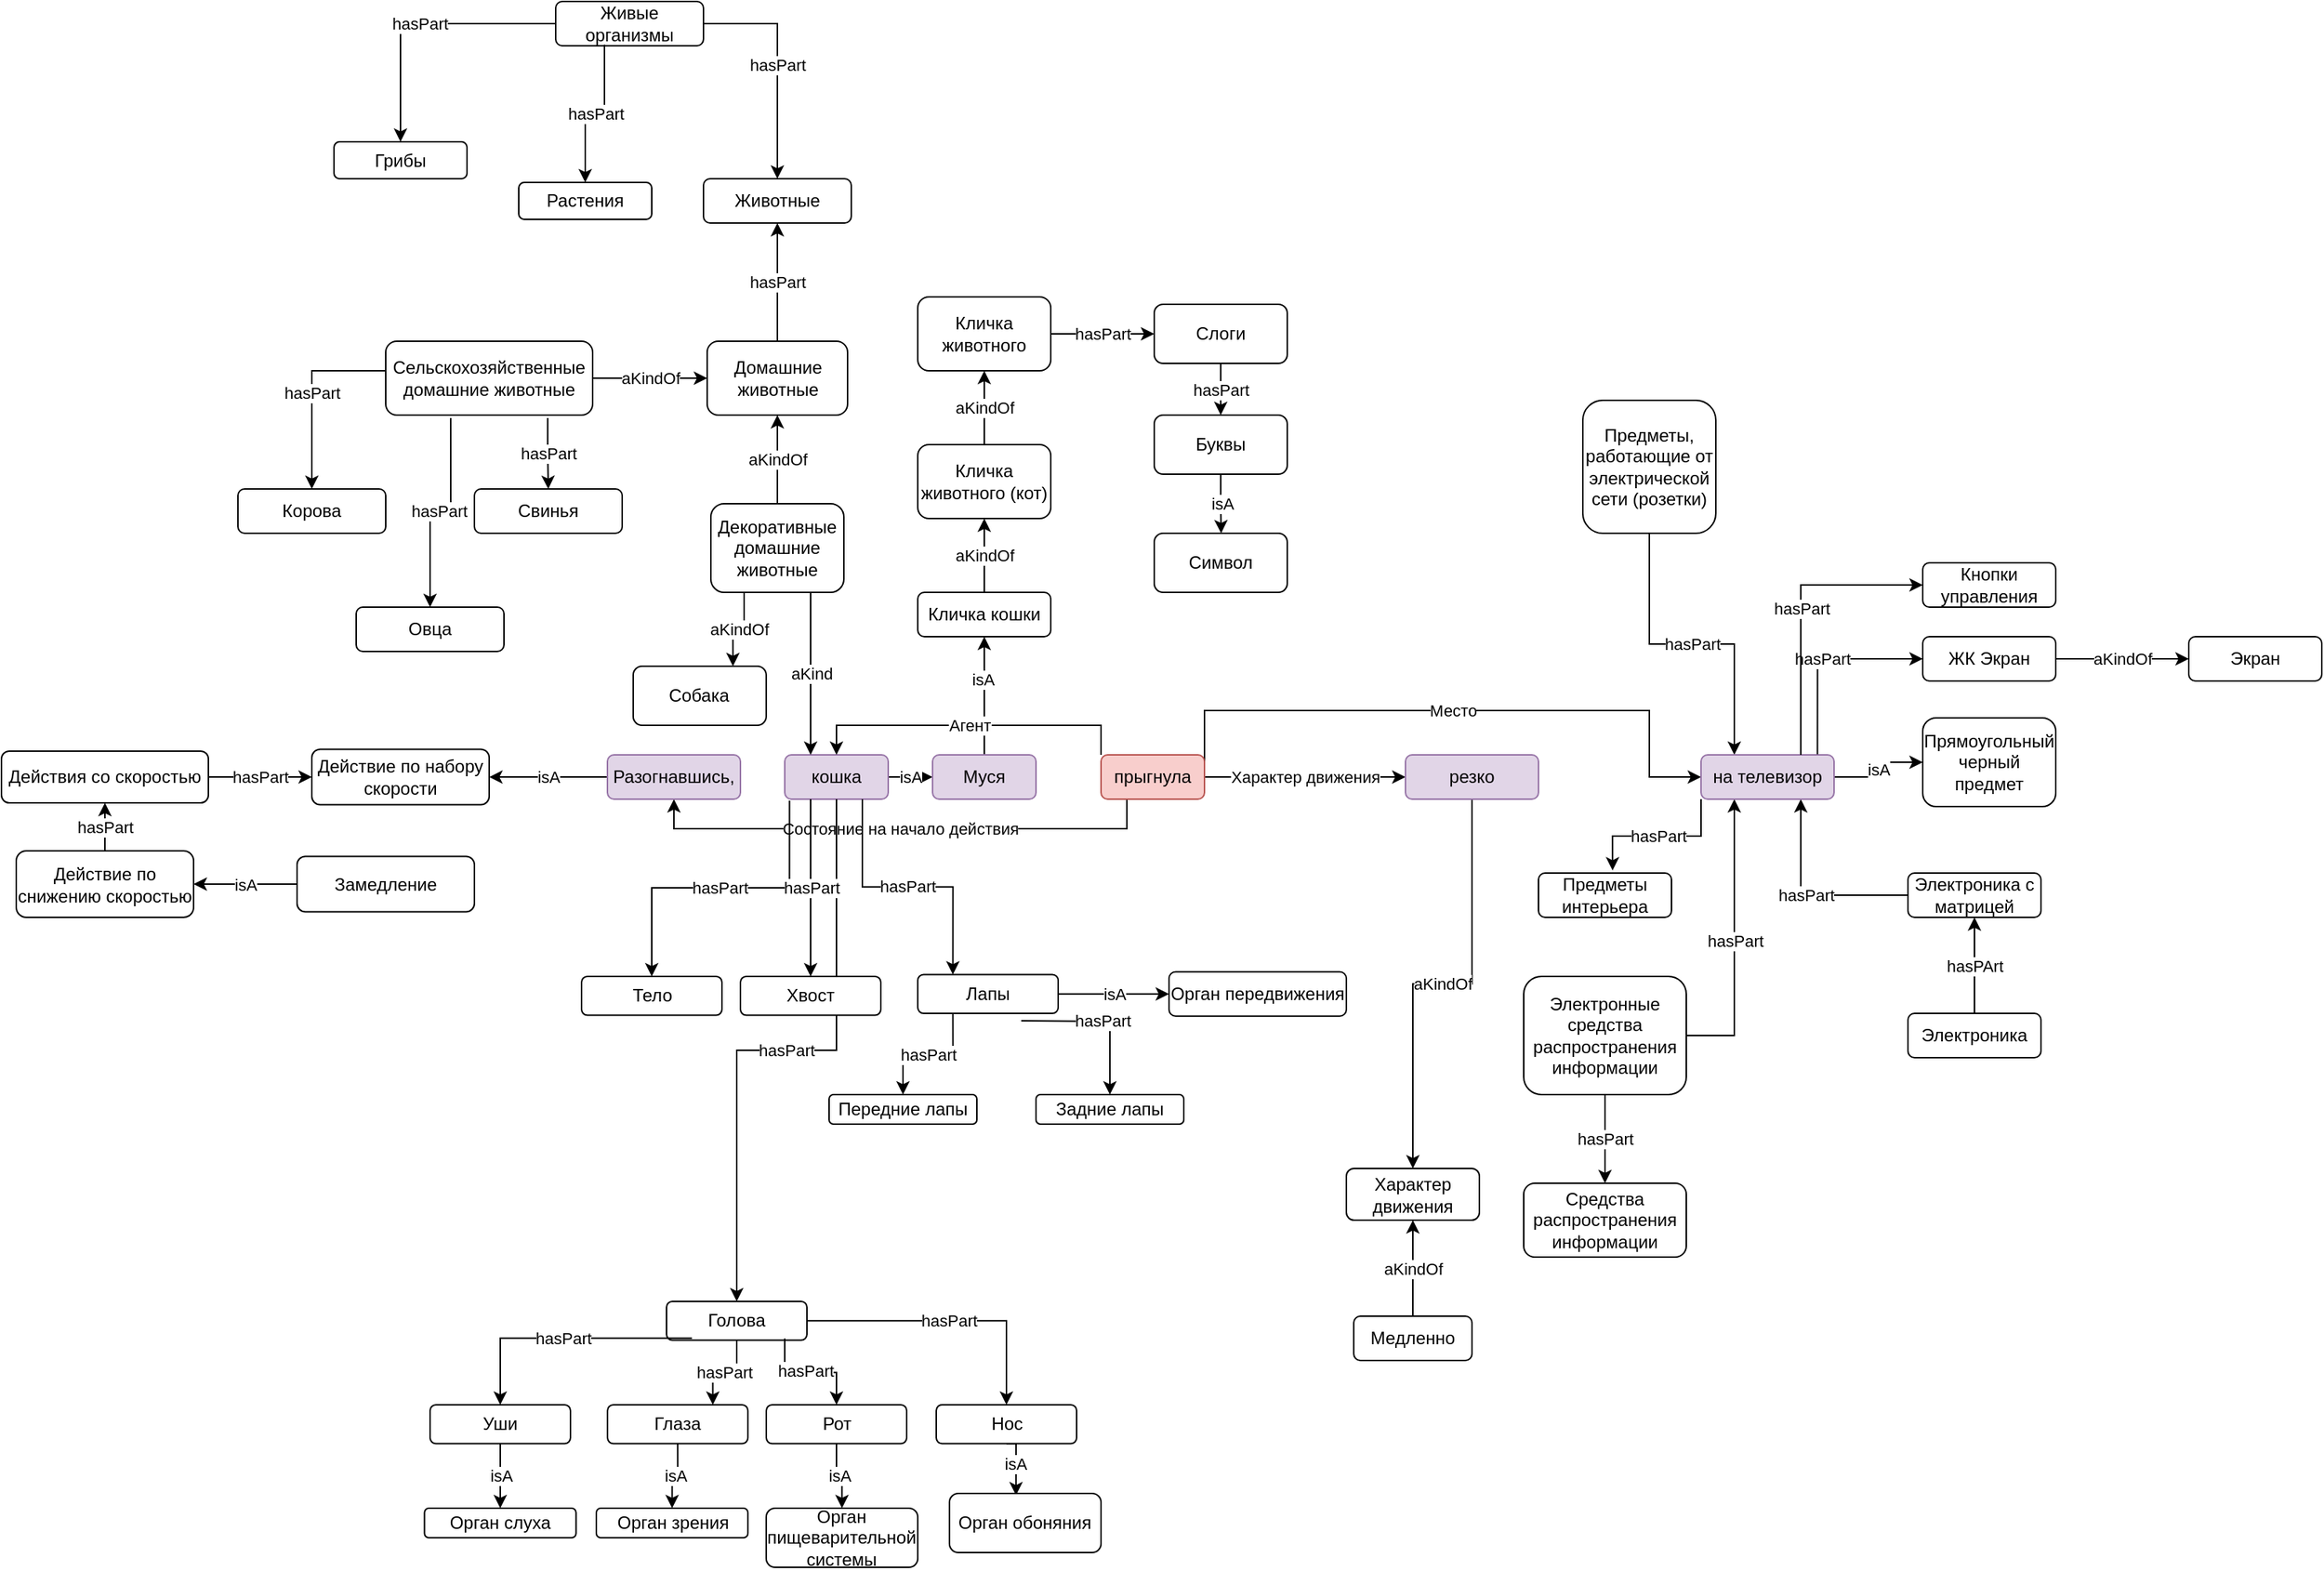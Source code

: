 <mxfile version="20.5.0" type="github">
  <diagram id="4kZPJCfSbLn3ZlEgu2B2" name="Страница 1">
    <mxGraphModel dx="2889" dy="1089" grid="1" gridSize="10" guides="1" tooltips="1" connect="1" arrows="1" fold="1" page="1" pageScale="1" pageWidth="827" pageHeight="1169" math="0" shadow="0">
      <root>
        <mxCell id="0" />
        <mxCell id="1" parent="0" />
        <mxCell id="UGtF-2ysWfJspHMiToVQ-56" value="isA" style="edgeStyle=orthogonalEdgeStyle;rounded=0;orthogonalLoop=1;jettySize=auto;html=1;exitX=1;exitY=0.5;exitDx=0;exitDy=0;" parent="1" source="UGtF-2ysWfJspHMiToVQ-1" target="UGtF-2ysWfJspHMiToVQ-2" edge="1">
          <mxGeometry relative="1" as="geometry" />
        </mxCell>
        <mxCell id="UGtF-2ysWfJspHMiToVQ-1" value="кошка" style="rounded=1;whiteSpace=wrap;html=1;fillColor=#e1d5e7;strokeColor=#9673a6;" parent="1" vertex="1">
          <mxGeometry x="130" y="610" width="70" height="30" as="geometry" />
        </mxCell>
        <mxCell id="UGtF-2ysWfJspHMiToVQ-59" style="edgeStyle=orthogonalEdgeStyle;rounded=0;orthogonalLoop=1;jettySize=auto;html=1;exitX=0.5;exitY=0;exitDx=0;exitDy=0;entryX=0.5;entryY=1;entryDx=0;entryDy=0;" parent="1" source="UGtF-2ysWfJspHMiToVQ-2" target="UGtF-2ysWfJspHMiToVQ-57" edge="1">
          <mxGeometry relative="1" as="geometry" />
        </mxCell>
        <mxCell id="UGtF-2ysWfJspHMiToVQ-60" value="isA" style="edgeLabel;html=1;align=center;verticalAlign=middle;resizable=0;points=[];" parent="UGtF-2ysWfJspHMiToVQ-59" vertex="1" connectable="0">
          <mxGeometry x="0.276" y="1" relative="1" as="geometry">
            <mxPoint as="offset" />
          </mxGeometry>
        </mxCell>
        <mxCell id="UGtF-2ysWfJspHMiToVQ-2" value="Муся" style="rounded=1;whiteSpace=wrap;html=1;fillColor=#e1d5e7;strokeColor=#9673a6;" parent="1" vertex="1">
          <mxGeometry x="230" y="610" width="70" height="30" as="geometry" />
        </mxCell>
        <mxCell id="UGtF-2ysWfJspHMiToVQ-13" value="Место" style="edgeStyle=orthogonalEdgeStyle;rounded=0;orthogonalLoop=1;jettySize=auto;html=1;exitX=1;exitY=0.5;exitDx=0;exitDy=0;" parent="1" source="UGtF-2ysWfJspHMiToVQ-3" target="UGtF-2ysWfJspHMiToVQ-5" edge="1">
          <mxGeometry relative="1" as="geometry">
            <Array as="points">
              <mxPoint x="414" y="580" />
              <mxPoint x="715" y="580" />
            </Array>
          </mxGeometry>
        </mxCell>
        <mxCell id="UGtF-2ysWfJspHMiToVQ-26" value="Состояние на начало действия" style="edgeStyle=orthogonalEdgeStyle;rounded=0;orthogonalLoop=1;jettySize=auto;html=1;exitX=0.25;exitY=1;exitDx=0;exitDy=0;entryX=0.5;entryY=1;entryDx=0;entryDy=0;" parent="1" source="UGtF-2ysWfJspHMiToVQ-3" target="UGtF-2ysWfJspHMiToVQ-16" edge="1">
          <mxGeometry relative="1" as="geometry" />
        </mxCell>
        <mxCell id="UGtF-2ysWfJspHMiToVQ-29" value="Характер движения" style="edgeStyle=orthogonalEdgeStyle;rounded=0;orthogonalLoop=1;jettySize=auto;html=1;exitX=1;exitY=0.5;exitDx=0;exitDy=0;entryX=0;entryY=0.5;entryDx=0;entryDy=0;" parent="1" source="UGtF-2ysWfJspHMiToVQ-3" target="UGtF-2ysWfJspHMiToVQ-14" edge="1">
          <mxGeometry relative="1" as="geometry" />
        </mxCell>
        <mxCell id="UGtF-2ysWfJspHMiToVQ-55" value="Агент" style="edgeStyle=orthogonalEdgeStyle;rounded=0;orthogonalLoop=1;jettySize=auto;html=1;exitX=0;exitY=0;exitDx=0;exitDy=0;entryX=0.5;entryY=0;entryDx=0;entryDy=0;" parent="1" source="UGtF-2ysWfJspHMiToVQ-3" target="UGtF-2ysWfJspHMiToVQ-1" edge="1">
          <mxGeometry relative="1" as="geometry" />
        </mxCell>
        <mxCell id="UGtF-2ysWfJspHMiToVQ-3" value="прыгнула" style="rounded=1;whiteSpace=wrap;html=1;fillColor=#f8cecc;strokeColor=#b85450;" parent="1" vertex="1">
          <mxGeometry x="344" y="610" width="70" height="30" as="geometry" />
        </mxCell>
        <mxCell id="UGtF-2ysWfJspHMiToVQ-48" value="isA" style="edgeStyle=orthogonalEdgeStyle;rounded=0;orthogonalLoop=1;jettySize=auto;html=1;exitX=1;exitY=0.5;exitDx=0;exitDy=0;entryX=0;entryY=0.5;entryDx=0;entryDy=0;" parent="1" source="UGtF-2ysWfJspHMiToVQ-5" target="UGtF-2ysWfJspHMiToVQ-47" edge="1">
          <mxGeometry relative="1" as="geometry" />
        </mxCell>
        <mxCell id="CR6ieha2_R7mDOEFcGoJ-94" value="hasPart" style="edgeStyle=orthogonalEdgeStyle;rounded=0;orthogonalLoop=1;jettySize=auto;html=1;exitX=0;exitY=1;exitDx=0;exitDy=0;entryX=0.557;entryY=-0.057;entryDx=0;entryDy=0;entryPerimeter=0;" parent="1" source="UGtF-2ysWfJspHMiToVQ-5" target="UGtF-2ysWfJspHMiToVQ-34" edge="1">
          <mxGeometry relative="1" as="geometry" />
        </mxCell>
        <mxCell id="CR6ieha2_R7mDOEFcGoJ-95" value="hasPart" style="edgeStyle=orthogonalEdgeStyle;rounded=0;orthogonalLoop=1;jettySize=auto;html=1;exitX=1;exitY=0.5;exitDx=0;exitDy=0;entryX=0.25;entryY=1;entryDx=0;entryDy=0;" parent="1" source="UGtF-2ysWfJspHMiToVQ-37" target="UGtF-2ysWfJspHMiToVQ-5" edge="1">
          <mxGeometry relative="1" as="geometry" />
        </mxCell>
        <mxCell id="CR6ieha2_R7mDOEFcGoJ-96" value="hasPart" style="edgeStyle=orthogonalEdgeStyle;rounded=0;orthogonalLoop=1;jettySize=auto;html=1;entryX=0.75;entryY=1;entryDx=0;entryDy=0;" parent="1" source="UGtF-2ysWfJspHMiToVQ-30" target="UGtF-2ysWfJspHMiToVQ-5" edge="1">
          <mxGeometry relative="1" as="geometry" />
        </mxCell>
        <mxCell id="CR6ieha2_R7mDOEFcGoJ-100" value="hasPart" style="edgeStyle=orthogonalEdgeStyle;rounded=0;orthogonalLoop=1;jettySize=auto;html=1;exitX=0.5;exitY=1;exitDx=0;exitDy=0;entryX=0.25;entryY=0;entryDx=0;entryDy=0;" parent="1" source="UGtF-2ysWfJspHMiToVQ-45" target="UGtF-2ysWfJspHMiToVQ-5" edge="1">
          <mxGeometry relative="1" as="geometry" />
        </mxCell>
        <mxCell id="UGtF-2ysWfJspHMiToVQ-5" value="на телевизор" style="rounded=1;whiteSpace=wrap;html=1;fillColor=#e1d5e7;strokeColor=#9673a6;" parent="1" vertex="1">
          <mxGeometry x="750" y="610" width="90" height="30" as="geometry" />
        </mxCell>
        <mxCell id="CR6ieha2_R7mDOEFcGoJ-74" value="aKindOf" style="edgeStyle=orthogonalEdgeStyle;rounded=0;orthogonalLoop=1;jettySize=auto;html=1;exitX=0.5;exitY=1;exitDx=0;exitDy=0;" parent="1" source="UGtF-2ysWfJspHMiToVQ-14" target="CR6ieha2_R7mDOEFcGoJ-73" edge="1">
          <mxGeometry relative="1" as="geometry" />
        </mxCell>
        <mxCell id="UGtF-2ysWfJspHMiToVQ-14" value="резко" style="rounded=1;whiteSpace=wrap;html=1;fillColor=#e1d5e7;strokeColor=#9673a6;" parent="1" vertex="1">
          <mxGeometry x="550" y="610" width="90" height="30" as="geometry" />
        </mxCell>
        <mxCell id="CR6ieha2_R7mDOEFcGoJ-27" value="isA" style="edgeStyle=orthogonalEdgeStyle;rounded=0;orthogonalLoop=1;jettySize=auto;html=1;exitX=0;exitY=0.5;exitDx=0;exitDy=0;" parent="1" source="UGtF-2ysWfJspHMiToVQ-16" target="CR6ieha2_R7mDOEFcGoJ-28" edge="1">
          <mxGeometry relative="1" as="geometry">
            <mxPoint x="-40.0" y="624.788" as="targetPoint" />
          </mxGeometry>
        </mxCell>
        <mxCell id="UGtF-2ysWfJspHMiToVQ-16" value="Разогнавшись," style="rounded=1;whiteSpace=wrap;html=1;fillColor=#e1d5e7;strokeColor=#9673a6;" parent="1" vertex="1">
          <mxGeometry x="10" y="610" width="90" height="30" as="geometry" />
        </mxCell>
        <mxCell id="CR6ieha2_R7mDOEFcGoJ-97" value="hasPArt" style="edgeStyle=orthogonalEdgeStyle;rounded=0;orthogonalLoop=1;jettySize=auto;html=1;exitX=0.5;exitY=0;exitDx=0;exitDy=0;entryX=0.5;entryY=1;entryDx=0;entryDy=0;" parent="1" source="UGtF-2ysWfJspHMiToVQ-32" target="UGtF-2ysWfJspHMiToVQ-30" edge="1">
          <mxGeometry relative="1" as="geometry" />
        </mxCell>
        <mxCell id="UGtF-2ysWfJspHMiToVQ-30" value="Электроника с матрицей" style="rounded=1;whiteSpace=wrap;html=1;" parent="1" vertex="1">
          <mxGeometry x="890" y="690" width="90" height="30" as="geometry" />
        </mxCell>
        <mxCell id="UGtF-2ysWfJspHMiToVQ-32" value="Электроника" style="rounded=1;whiteSpace=wrap;html=1;" parent="1" vertex="1">
          <mxGeometry x="890" y="785" width="90" height="30" as="geometry" />
        </mxCell>
        <mxCell id="UGtF-2ysWfJspHMiToVQ-34" value="Предметы интерьера" style="rounded=1;whiteSpace=wrap;html=1;" parent="1" vertex="1">
          <mxGeometry x="640" y="690" width="90" height="30" as="geometry" />
        </mxCell>
        <mxCell id="CR6ieha2_R7mDOEFcGoJ-116" value="hasPart" style="edgeStyle=orthogonalEdgeStyle;rounded=0;orthogonalLoop=1;jettySize=auto;html=1;exitX=0.5;exitY=1;exitDx=0;exitDy=0;" parent="1" source="UGtF-2ysWfJspHMiToVQ-37" target="UGtF-2ysWfJspHMiToVQ-40" edge="1">
          <mxGeometry relative="1" as="geometry" />
        </mxCell>
        <mxCell id="UGtF-2ysWfJspHMiToVQ-37" value="Электронные cредства распространения информации" style="rounded=1;whiteSpace=wrap;html=1;" parent="1" vertex="1">
          <mxGeometry x="630" y="760" width="110" height="80" as="geometry" />
        </mxCell>
        <mxCell id="UGtF-2ysWfJspHMiToVQ-40" value="Средства распространения информации" style="rounded=1;whiteSpace=wrap;html=1;" parent="1" vertex="1">
          <mxGeometry x="630" y="900" width="110" height="50" as="geometry" />
        </mxCell>
        <mxCell id="UGtF-2ysWfJspHMiToVQ-45" value="Предметы, работающие от электрической сети (розетки)" style="rounded=1;whiteSpace=wrap;html=1;" parent="1" vertex="1">
          <mxGeometry x="670" y="370" width="90" height="90" as="geometry" />
        </mxCell>
        <mxCell id="UGtF-2ysWfJspHMiToVQ-47" value="Прямоугольный черный предмет" style="rounded=1;whiteSpace=wrap;html=1;" parent="1" vertex="1">
          <mxGeometry x="900" y="585" width="90" height="60" as="geometry" />
        </mxCell>
        <mxCell id="UGtF-2ysWfJspHMiToVQ-54" value="aKindOf" style="edgeStyle=orthogonalEdgeStyle;rounded=0;orthogonalLoop=1;jettySize=auto;html=1;exitX=1;exitY=0.5;exitDx=0;exitDy=0;" parent="1" source="UGtF-2ysWfJspHMiToVQ-49" target="UGtF-2ysWfJspHMiToVQ-53" edge="1">
          <mxGeometry relative="1" as="geometry" />
        </mxCell>
        <mxCell id="CR6ieha2_R7mDOEFcGoJ-98" value="hasPart" style="edgeStyle=orthogonalEdgeStyle;rounded=0;orthogonalLoop=1;jettySize=auto;html=1;exitX=0.875;exitY=-0.012;exitDx=0;exitDy=0;entryX=0;entryY=0.5;entryDx=0;entryDy=0;exitPerimeter=0;" parent="1" source="UGtF-2ysWfJspHMiToVQ-5" target="UGtF-2ysWfJspHMiToVQ-49" edge="1">
          <mxGeometry relative="1" as="geometry" />
        </mxCell>
        <mxCell id="UGtF-2ysWfJspHMiToVQ-49" value="ЖК Экран" style="rounded=1;whiteSpace=wrap;html=1;" parent="1" vertex="1">
          <mxGeometry x="900" y="530" width="90" height="30" as="geometry" />
        </mxCell>
        <mxCell id="CR6ieha2_R7mDOEFcGoJ-99" value="hasPart" style="edgeStyle=orthogonalEdgeStyle;rounded=0;orthogonalLoop=1;jettySize=auto;html=1;exitX=0.75;exitY=0;exitDx=0;exitDy=0;entryX=0;entryY=0.5;entryDx=0;entryDy=0;" parent="1" source="UGtF-2ysWfJspHMiToVQ-5" target="UGtF-2ysWfJspHMiToVQ-50" edge="1">
          <mxGeometry relative="1" as="geometry" />
        </mxCell>
        <mxCell id="UGtF-2ysWfJspHMiToVQ-50" value="Кнопки управления" style="rounded=1;whiteSpace=wrap;html=1;" parent="1" vertex="1">
          <mxGeometry x="900" y="480" width="90" height="30" as="geometry" />
        </mxCell>
        <mxCell id="UGtF-2ysWfJspHMiToVQ-53" value="Экран" style="rounded=1;whiteSpace=wrap;html=1;" parent="1" vertex="1">
          <mxGeometry x="1080" y="530" width="90" height="30" as="geometry" />
        </mxCell>
        <mxCell id="UGtF-2ysWfJspHMiToVQ-62" value="aKindOf" style="edgeStyle=orthogonalEdgeStyle;rounded=0;orthogonalLoop=1;jettySize=auto;html=1;exitX=0.5;exitY=0;exitDx=0;exitDy=0;entryX=0.5;entryY=1;entryDx=0;entryDy=0;" parent="1" source="UGtF-2ysWfJspHMiToVQ-57" target="UGtF-2ysWfJspHMiToVQ-61" edge="1">
          <mxGeometry relative="1" as="geometry" />
        </mxCell>
        <mxCell id="UGtF-2ysWfJspHMiToVQ-57" value="Кличка кошки" style="rounded=1;whiteSpace=wrap;html=1;" parent="1" vertex="1">
          <mxGeometry x="220" y="500" width="90" height="30" as="geometry" />
        </mxCell>
        <mxCell id="CR6ieha2_R7mDOEFcGoJ-3" value="aKindOf" style="edgeStyle=orthogonalEdgeStyle;rounded=0;orthogonalLoop=1;jettySize=auto;html=1;exitX=0.5;exitY=0;exitDx=0;exitDy=0;entryX=0.5;entryY=1;entryDx=0;entryDy=0;" parent="1" source="UGtF-2ysWfJspHMiToVQ-61" target="CR6ieha2_R7mDOEFcGoJ-2" edge="1">
          <mxGeometry relative="1" as="geometry" />
        </mxCell>
        <mxCell id="UGtF-2ysWfJspHMiToVQ-61" value="Кличка животного (кот)" style="rounded=1;whiteSpace=wrap;html=1;" parent="1" vertex="1">
          <mxGeometry x="220" y="400" width="90" height="50" as="geometry" />
        </mxCell>
        <mxCell id="CR6ieha2_R7mDOEFcGoJ-2" value="Кличка животного" style="rounded=1;whiteSpace=wrap;html=1;" parent="1" vertex="1">
          <mxGeometry x="220" y="300" width="90" height="50" as="geometry" />
        </mxCell>
        <mxCell id="CR6ieha2_R7mDOEFcGoJ-87" value="hasPart" style="edgeStyle=orthogonalEdgeStyle;rounded=0;orthogonalLoop=1;jettySize=auto;html=1;exitX=1;exitY=0.5;exitDx=0;exitDy=0;entryX=0;entryY=0.5;entryDx=0;entryDy=0;" parent="1" source="CR6ieha2_R7mDOEFcGoJ-2" target="CR6ieha2_R7mDOEFcGoJ-4" edge="1">
          <mxGeometry relative="1" as="geometry" />
        </mxCell>
        <mxCell id="CR6ieha2_R7mDOEFcGoJ-4" value="Слоги" style="rounded=1;whiteSpace=wrap;html=1;" parent="1" vertex="1">
          <mxGeometry x="380" y="305" width="90" height="40" as="geometry" />
        </mxCell>
        <mxCell id="CR6ieha2_R7mDOEFcGoJ-9" value="isA" style="edgeStyle=orthogonalEdgeStyle;rounded=0;orthogonalLoop=1;jettySize=auto;html=1;exitX=0.5;exitY=1;exitDx=0;exitDy=0;" parent="1" source="CR6ieha2_R7mDOEFcGoJ-6" edge="1">
          <mxGeometry relative="1" as="geometry">
            <mxPoint x="425.276" y="460" as="targetPoint" />
          </mxGeometry>
        </mxCell>
        <mxCell id="CR6ieha2_R7mDOEFcGoJ-113" value="hasPart" style="edgeStyle=orthogonalEdgeStyle;rounded=0;orthogonalLoop=1;jettySize=auto;html=1;entryX=0.5;entryY=0;entryDx=0;entryDy=0;" parent="1" source="CR6ieha2_R7mDOEFcGoJ-4" target="CR6ieha2_R7mDOEFcGoJ-6" edge="1">
          <mxGeometry relative="1" as="geometry" />
        </mxCell>
        <mxCell id="CR6ieha2_R7mDOEFcGoJ-6" value="Буквы" style="rounded=1;whiteSpace=wrap;html=1;" parent="1" vertex="1">
          <mxGeometry x="380" y="380" width="90" height="40" as="geometry" />
        </mxCell>
        <mxCell id="CR6ieha2_R7mDOEFcGoJ-10" value="Символ" style="rounded=1;whiteSpace=wrap;html=1;" parent="1" vertex="1">
          <mxGeometry x="380" y="460" width="90" height="40" as="geometry" />
        </mxCell>
        <mxCell id="CR6ieha2_R7mDOEFcGoJ-12" value="aKind" style="edgeStyle=orthogonalEdgeStyle;rounded=0;orthogonalLoop=1;jettySize=auto;html=1;exitX=0.75;exitY=1;exitDx=0;exitDy=0;entryX=0.25;entryY=0;entryDx=0;entryDy=0;" parent="1" source="CR6ieha2_R7mDOEFcGoJ-11" target="UGtF-2ysWfJspHMiToVQ-1" edge="1">
          <mxGeometry relative="1" as="geometry" />
        </mxCell>
        <mxCell id="CR6ieha2_R7mDOEFcGoJ-14" value="aKindOf" style="edgeStyle=orthogonalEdgeStyle;rounded=0;orthogonalLoop=1;jettySize=auto;html=1;exitX=0.25;exitY=1;exitDx=0;exitDy=0;entryX=0.75;entryY=0;entryDx=0;entryDy=0;" parent="1" source="CR6ieha2_R7mDOEFcGoJ-11" target="CR6ieha2_R7mDOEFcGoJ-13" edge="1">
          <mxGeometry relative="1" as="geometry" />
        </mxCell>
        <mxCell id="CR6ieha2_R7mDOEFcGoJ-16" value="aKindOf" style="edgeStyle=orthogonalEdgeStyle;rounded=0;orthogonalLoop=1;jettySize=auto;html=1;exitX=0.5;exitY=0;exitDx=0;exitDy=0;" parent="1" source="CR6ieha2_R7mDOEFcGoJ-11" target="CR6ieha2_R7mDOEFcGoJ-15" edge="1">
          <mxGeometry relative="1" as="geometry" />
        </mxCell>
        <mxCell id="CR6ieha2_R7mDOEFcGoJ-11" value="Декоративные домашние животные" style="rounded=1;whiteSpace=wrap;html=1;" parent="1" vertex="1">
          <mxGeometry x="80" y="440" width="90" height="60" as="geometry" />
        </mxCell>
        <mxCell id="CR6ieha2_R7mDOEFcGoJ-13" value="Собака" style="rounded=1;whiteSpace=wrap;html=1;" parent="1" vertex="1">
          <mxGeometry x="27.44" y="550" width="90" height="40" as="geometry" />
        </mxCell>
        <mxCell id="CR6ieha2_R7mDOEFcGoJ-112" value="hasPart" style="edgeStyle=orthogonalEdgeStyle;rounded=0;orthogonalLoop=1;jettySize=auto;html=1;exitX=0.5;exitY=0;exitDx=0;exitDy=0;" parent="1" source="CR6ieha2_R7mDOEFcGoJ-15" target="CR6ieha2_R7mDOEFcGoJ-77" edge="1">
          <mxGeometry relative="1" as="geometry" />
        </mxCell>
        <mxCell id="CR6ieha2_R7mDOEFcGoJ-15" value="Домашние животные" style="rounded=1;whiteSpace=wrap;html=1;" parent="1" vertex="1">
          <mxGeometry x="77.5" y="330" width="95" height="50" as="geometry" />
        </mxCell>
        <mxCell id="CR6ieha2_R7mDOEFcGoJ-18" value="aKindOf" style="edgeStyle=orthogonalEdgeStyle;rounded=0;orthogonalLoop=1;jettySize=auto;html=1;entryX=0;entryY=0.5;entryDx=0;entryDy=0;" parent="1" source="CR6ieha2_R7mDOEFcGoJ-17" target="CR6ieha2_R7mDOEFcGoJ-15" edge="1">
          <mxGeometry relative="1" as="geometry" />
        </mxCell>
        <mxCell id="CR6ieha2_R7mDOEFcGoJ-17" value="Сельскохозяйственные домашние животные" style="rounded=1;whiteSpace=wrap;html=1;" parent="1" vertex="1">
          <mxGeometry x="-140" y="330" width="140" height="50" as="geometry" />
        </mxCell>
        <mxCell id="CR6ieha2_R7mDOEFcGoJ-108" value="hasPart" style="edgeStyle=orthogonalEdgeStyle;rounded=0;orthogonalLoop=1;jettySize=auto;html=1;exitX=0;exitY=0.4;exitDx=0;exitDy=0;entryX=0.5;entryY=0;entryDx=0;entryDy=0;exitPerimeter=0;" parent="1" source="CR6ieha2_R7mDOEFcGoJ-17" target="CR6ieha2_R7mDOEFcGoJ-19" edge="1">
          <mxGeometry relative="1" as="geometry" />
        </mxCell>
        <mxCell id="CR6ieha2_R7mDOEFcGoJ-19" value="Корова" style="rounded=1;whiteSpace=wrap;html=1;" parent="1" vertex="1">
          <mxGeometry x="-240" y="430" width="100" height="30" as="geometry" />
        </mxCell>
        <mxCell id="CR6ieha2_R7mDOEFcGoJ-106" value="hasPart" style="edgeStyle=orthogonalEdgeStyle;rounded=0;orthogonalLoop=1;jettySize=auto;html=1;exitX=0.783;exitY=1.041;exitDx=0;exitDy=0;entryX=0.5;entryY=0;entryDx=0;entryDy=0;exitPerimeter=0;" parent="1" source="CR6ieha2_R7mDOEFcGoJ-17" target="CR6ieha2_R7mDOEFcGoJ-22" edge="1">
          <mxGeometry relative="1" as="geometry" />
        </mxCell>
        <mxCell id="CR6ieha2_R7mDOEFcGoJ-22" value="Свинья" style="rounded=1;whiteSpace=wrap;html=1;" parent="1" vertex="1">
          <mxGeometry x="-80" y="430" width="100" height="30" as="geometry" />
        </mxCell>
        <mxCell id="CR6ieha2_R7mDOEFcGoJ-107" value="hasPart" style="edgeStyle=orthogonalEdgeStyle;rounded=0;orthogonalLoop=1;jettySize=auto;html=1;exitX=0.314;exitY=1.041;exitDx=0;exitDy=0;entryX=0.5;entryY=0;entryDx=0;entryDy=0;exitPerimeter=0;" parent="1" source="CR6ieha2_R7mDOEFcGoJ-17" target="CR6ieha2_R7mDOEFcGoJ-25" edge="1">
          <mxGeometry relative="1" as="geometry" />
        </mxCell>
        <mxCell id="CR6ieha2_R7mDOEFcGoJ-25" value="Овца" style="rounded=1;whiteSpace=wrap;html=1;" parent="1" vertex="1">
          <mxGeometry x="-160" y="510" width="100" height="30" as="geometry" />
        </mxCell>
        <mxCell id="CR6ieha2_R7mDOEFcGoJ-105" value="hasPart" style="edgeStyle=orthogonalEdgeStyle;rounded=0;orthogonalLoop=1;jettySize=auto;html=1;exitX=1;exitY=0.5;exitDx=0;exitDy=0;entryX=0;entryY=0.5;entryDx=0;entryDy=0;" parent="1" source="CR6ieha2_R7mDOEFcGoJ-29" target="CR6ieha2_R7mDOEFcGoJ-28" edge="1">
          <mxGeometry relative="1" as="geometry" />
        </mxCell>
        <mxCell id="CR6ieha2_R7mDOEFcGoJ-28" value="Действие по набору скорости" style="rounded=1;whiteSpace=wrap;html=1;" parent="1" vertex="1">
          <mxGeometry x="-190" y="606.25" width="120" height="37.5" as="geometry" />
        </mxCell>
        <mxCell id="CR6ieha2_R7mDOEFcGoJ-29" value="Действия со скоростью" style="rounded=1;whiteSpace=wrap;html=1;" parent="1" vertex="1">
          <mxGeometry x="-400" y="607.5" width="140" height="35" as="geometry" />
        </mxCell>
        <mxCell id="CR6ieha2_R7mDOEFcGoJ-104" value="hasPart" style="edgeStyle=orthogonalEdgeStyle;rounded=0;orthogonalLoop=1;jettySize=auto;html=1;exitX=0.5;exitY=0;exitDx=0;exitDy=0;" parent="1" source="CR6ieha2_R7mDOEFcGoJ-34" target="CR6ieha2_R7mDOEFcGoJ-29" edge="1">
          <mxGeometry relative="1" as="geometry" />
        </mxCell>
        <mxCell id="CR6ieha2_R7mDOEFcGoJ-34" value="Действие по снижению скоростью" style="rounded=1;whiteSpace=wrap;html=1;" parent="1" vertex="1">
          <mxGeometry x="-390" y="675" width="120" height="45" as="geometry" />
        </mxCell>
        <mxCell id="CR6ieha2_R7mDOEFcGoJ-36" value="isA" style="edgeStyle=orthogonalEdgeStyle;rounded=0;orthogonalLoop=1;jettySize=auto;html=1;" parent="1" source="CR6ieha2_R7mDOEFcGoJ-35" target="CR6ieha2_R7mDOEFcGoJ-34" edge="1">
          <mxGeometry relative="1" as="geometry" />
        </mxCell>
        <mxCell id="CR6ieha2_R7mDOEFcGoJ-35" value="Замедление" style="rounded=1;whiteSpace=wrap;html=1;" parent="1" vertex="1">
          <mxGeometry x="-200" y="678.75" width="120" height="37.5" as="geometry" />
        </mxCell>
        <mxCell id="CR6ieha2_R7mDOEFcGoJ-88" value="hasPart" style="edgeStyle=orthogonalEdgeStyle;rounded=0;orthogonalLoop=1;jettySize=auto;html=1;exitX=0.5;exitY=1;exitDx=0;exitDy=0;entryX=0.5;entryY=0;entryDx=0;entryDy=0;" parent="1" source="UGtF-2ysWfJspHMiToVQ-1" target="CR6ieha2_R7mDOEFcGoJ-38" edge="1">
          <mxGeometry relative="1" as="geometry" />
        </mxCell>
        <mxCell id="CR6ieha2_R7mDOEFcGoJ-38" value="Голова" style="rounded=1;whiteSpace=wrap;html=1;" parent="1" vertex="1">
          <mxGeometry x="50" y="980" width="95" height="26.25" as="geometry" />
        </mxCell>
        <mxCell id="CR6ieha2_R7mDOEFcGoJ-101" value="hasPart" style="edgeStyle=orthogonalEdgeStyle;rounded=0;orthogonalLoop=1;jettySize=auto;html=1;exitX=0.046;exitY=1.033;exitDx=0;exitDy=0;entryX=0.5;entryY=0;entryDx=0;entryDy=0;exitPerimeter=0;" parent="1" source="UGtF-2ysWfJspHMiToVQ-1" target="CR6ieha2_R7mDOEFcGoJ-40" edge="1">
          <mxGeometry relative="1" as="geometry" />
        </mxCell>
        <mxCell id="CR6ieha2_R7mDOEFcGoJ-40" value="Тело" style="rounded=1;whiteSpace=wrap;html=1;" parent="1" vertex="1">
          <mxGeometry x="-7.5" y="760" width="95" height="26.25" as="geometry" />
        </mxCell>
        <mxCell id="CR6ieha2_R7mDOEFcGoJ-102" value="hasPart" style="edgeStyle=orthogonalEdgeStyle;rounded=0;orthogonalLoop=1;jettySize=auto;html=1;exitX=0.25;exitY=1;exitDx=0;exitDy=0;entryX=0.5;entryY=0;entryDx=0;entryDy=0;" parent="1" source="UGtF-2ysWfJspHMiToVQ-1" target="CR6ieha2_R7mDOEFcGoJ-41" edge="1">
          <mxGeometry relative="1" as="geometry" />
        </mxCell>
        <mxCell id="CR6ieha2_R7mDOEFcGoJ-41" value="Хвост" style="rounded=1;whiteSpace=wrap;html=1;" parent="1" vertex="1">
          <mxGeometry x="100" y="760" width="95" height="26.25" as="geometry" />
        </mxCell>
        <mxCell id="CR6ieha2_R7mDOEFcGoJ-48" value="isA" style="edgeStyle=orthogonalEdgeStyle;rounded=0;orthogonalLoop=1;jettySize=auto;html=1;exitX=1;exitY=0.5;exitDx=0;exitDy=0;" parent="1" source="CR6ieha2_R7mDOEFcGoJ-42" target="CR6ieha2_R7mDOEFcGoJ-49" edge="1">
          <mxGeometry relative="1" as="geometry">
            <mxPoint x="390" y="771.946" as="targetPoint" />
          </mxGeometry>
        </mxCell>
        <mxCell id="CR6ieha2_R7mDOEFcGoJ-103" value="hasPart" style="edgeStyle=orthogonalEdgeStyle;rounded=0;orthogonalLoop=1;jettySize=auto;html=1;exitX=0.75;exitY=1;exitDx=0;exitDy=0;entryX=0.25;entryY=0;entryDx=0;entryDy=0;" parent="1" source="UGtF-2ysWfJspHMiToVQ-1" target="CR6ieha2_R7mDOEFcGoJ-42" edge="1">
          <mxGeometry relative="1" as="geometry" />
        </mxCell>
        <mxCell id="CR6ieha2_R7mDOEFcGoJ-42" value="Лапы" style="rounded=1;whiteSpace=wrap;html=1;" parent="1" vertex="1">
          <mxGeometry x="220" y="758.75" width="95" height="26.25" as="geometry" />
        </mxCell>
        <mxCell id="CR6ieha2_R7mDOEFcGoJ-115" value="hasPart" style="edgeStyle=orthogonalEdgeStyle;rounded=0;orthogonalLoop=1;jettySize=auto;html=1;exitX=0.25;exitY=1;exitDx=0;exitDy=0;entryX=0.5;entryY=0;entryDx=0;entryDy=0;" parent="1" source="CR6ieha2_R7mDOEFcGoJ-42" target="CR6ieha2_R7mDOEFcGoJ-44" edge="1">
          <mxGeometry relative="1" as="geometry" />
        </mxCell>
        <mxCell id="CR6ieha2_R7mDOEFcGoJ-44" value="Передние лапы" style="rounded=1;whiteSpace=wrap;html=1;" parent="1" vertex="1">
          <mxGeometry x="160" y="840" width="100" height="20" as="geometry" />
        </mxCell>
        <mxCell id="CR6ieha2_R7mDOEFcGoJ-114" value="hasPart" style="edgeStyle=orthogonalEdgeStyle;rounded=0;orthogonalLoop=1;jettySize=auto;html=1;exitX=0.5;exitY=0;exitDx=0;exitDy=0;entryX=0.5;entryY=0;entryDx=0;entryDy=0;" parent="1" edge="1" target="CR6ieha2_R7mDOEFcGoJ-46">
          <mxGeometry relative="1" as="geometry">
            <mxPoint x="290" y="790.0" as="sourcePoint" />
          </mxGeometry>
        </mxCell>
        <mxCell id="CR6ieha2_R7mDOEFcGoJ-46" value="Задние лапы" style="rounded=1;whiteSpace=wrap;html=1;" parent="1" vertex="1">
          <mxGeometry x="300" y="840" width="100" height="20" as="geometry" />
        </mxCell>
        <mxCell id="CR6ieha2_R7mDOEFcGoJ-49" value="Орган передвижения" style="rounded=1;whiteSpace=wrap;html=1;" parent="1" vertex="1">
          <mxGeometry x="390" y="756.88" width="120" height="30" as="geometry" />
        </mxCell>
        <mxCell id="CR6ieha2_R7mDOEFcGoJ-64" value="isA" style="edgeStyle=orthogonalEdgeStyle;rounded=0;orthogonalLoop=1;jettySize=auto;html=1;exitX=0.5;exitY=1;exitDx=0;exitDy=0;" parent="1" source="CR6ieha2_R7mDOEFcGoJ-56" target="CR6ieha2_R7mDOEFcGoJ-65" edge="1">
          <mxGeometry relative="1" as="geometry">
            <mxPoint x="-62.558" y="1120" as="targetPoint" />
          </mxGeometry>
        </mxCell>
        <mxCell id="CR6ieha2_R7mDOEFcGoJ-89" value="hasPart" style="edgeStyle=orthogonalEdgeStyle;rounded=0;orthogonalLoop=1;jettySize=auto;html=1;exitX=0.181;exitY=0.947;exitDx=0;exitDy=0;entryX=0.5;entryY=0;entryDx=0;entryDy=0;exitPerimeter=0;" parent="1" source="CR6ieha2_R7mDOEFcGoJ-38" target="CR6ieha2_R7mDOEFcGoJ-56" edge="1">
          <mxGeometry relative="1" as="geometry" />
        </mxCell>
        <mxCell id="CR6ieha2_R7mDOEFcGoJ-56" value="Уши" style="rounded=1;whiteSpace=wrap;html=1;" parent="1" vertex="1">
          <mxGeometry x="-110" y="1050" width="95" height="26.25" as="geometry" />
        </mxCell>
        <mxCell id="CR6ieha2_R7mDOEFcGoJ-67" value="isA" style="edgeStyle=orthogonalEdgeStyle;rounded=0;orthogonalLoop=1;jettySize=auto;html=1;exitX=0.5;exitY=1;exitDx=0;exitDy=0;entryX=0.5;entryY=0;entryDx=0;entryDy=0;" parent="1" source="CR6ieha2_R7mDOEFcGoJ-57" target="CR6ieha2_R7mDOEFcGoJ-66" edge="1">
          <mxGeometry relative="1" as="geometry" />
        </mxCell>
        <mxCell id="CR6ieha2_R7mDOEFcGoJ-90" value="hasPart" style="edgeStyle=orthogonalEdgeStyle;rounded=0;orthogonalLoop=1;jettySize=auto;html=1;entryX=0.75;entryY=0;entryDx=0;entryDy=0;" parent="1" source="CR6ieha2_R7mDOEFcGoJ-38" target="CR6ieha2_R7mDOEFcGoJ-57" edge="1">
          <mxGeometry relative="1" as="geometry" />
        </mxCell>
        <mxCell id="CR6ieha2_R7mDOEFcGoJ-57" value="Глаза" style="rounded=1;whiteSpace=wrap;html=1;" parent="1" vertex="1">
          <mxGeometry x="10.06" y="1050" width="95" height="26.25" as="geometry" />
        </mxCell>
        <mxCell id="CR6ieha2_R7mDOEFcGoJ-68" value="isA" style="edgeStyle=orthogonalEdgeStyle;rounded=0;orthogonalLoop=1;jettySize=auto;html=1;exitX=0.5;exitY=1;exitDx=0;exitDy=0;entryX=0.5;entryY=0;entryDx=0;entryDy=0;" parent="1" source="CR6ieha2_R7mDOEFcGoJ-58" target="CR6ieha2_R7mDOEFcGoJ-69" edge="1">
          <mxGeometry relative="1" as="geometry">
            <mxPoint x="164.884" y="1110" as="targetPoint" />
          </mxGeometry>
        </mxCell>
        <mxCell id="CR6ieha2_R7mDOEFcGoJ-91" style="edgeStyle=orthogonalEdgeStyle;rounded=0;orthogonalLoop=1;jettySize=auto;html=1;exitX=0.842;exitY=0.956;exitDx=0;exitDy=0;entryX=0.5;entryY=0;entryDx=0;entryDy=0;exitPerimeter=0;" parent="1" source="CR6ieha2_R7mDOEFcGoJ-38" target="CR6ieha2_R7mDOEFcGoJ-58" edge="1">
          <mxGeometry relative="1" as="geometry">
            <mxPoint x="130" y="1010" as="sourcePoint" />
          </mxGeometry>
        </mxCell>
        <mxCell id="CR6ieha2_R7mDOEFcGoJ-92" value="hasPart" style="edgeLabel;html=1;align=center;verticalAlign=middle;resizable=0;points=[];" parent="CR6ieha2_R7mDOEFcGoJ-91" vertex="1" connectable="0">
          <mxGeometry x="-0.076" y="1" relative="1" as="geometry">
            <mxPoint as="offset" />
          </mxGeometry>
        </mxCell>
        <mxCell id="CR6ieha2_R7mDOEFcGoJ-58" value="Рот" style="rounded=1;whiteSpace=wrap;html=1;" parent="1" vertex="1">
          <mxGeometry x="117.5" y="1050" width="95" height="26.25" as="geometry" />
        </mxCell>
        <mxCell id="CR6ieha2_R7mDOEFcGoJ-72" value="isA" style="edgeStyle=orthogonalEdgeStyle;rounded=0;orthogonalLoop=1;jettySize=auto;html=1;exitX=0.5;exitY=1;exitDx=0;exitDy=0;entryX=0.439;entryY=0.032;entryDx=0;entryDy=0;entryPerimeter=0;" parent="1" source="CR6ieha2_R7mDOEFcGoJ-59" target="CR6ieha2_R7mDOEFcGoJ-71" edge="1">
          <mxGeometry relative="1" as="geometry">
            <Array as="points">
              <mxPoint x="287" y="1076" />
            </Array>
          </mxGeometry>
        </mxCell>
        <mxCell id="CR6ieha2_R7mDOEFcGoJ-93" value="hasPart" style="edgeStyle=orthogonalEdgeStyle;rounded=0;orthogonalLoop=1;jettySize=auto;html=1;exitX=1;exitY=0.5;exitDx=0;exitDy=0;entryX=0.5;entryY=0;entryDx=0;entryDy=0;" parent="1" source="CR6ieha2_R7mDOEFcGoJ-38" target="CR6ieha2_R7mDOEFcGoJ-59" edge="1">
          <mxGeometry relative="1" as="geometry" />
        </mxCell>
        <mxCell id="CR6ieha2_R7mDOEFcGoJ-59" value="Нос" style="rounded=1;whiteSpace=wrap;html=1;" parent="1" vertex="1">
          <mxGeometry x="232.5" y="1050" width="95" height="26.25" as="geometry" />
        </mxCell>
        <mxCell id="CR6ieha2_R7mDOEFcGoJ-65" value="Орган слуха" style="rounded=1;whiteSpace=wrap;html=1;" parent="1" vertex="1">
          <mxGeometry x="-113.78" y="1120" width="102.56" height="20" as="geometry" />
        </mxCell>
        <mxCell id="CR6ieha2_R7mDOEFcGoJ-66" value="Орган зрения" style="rounded=1;whiteSpace=wrap;html=1;" parent="1" vertex="1">
          <mxGeometry x="2.5" y="1120" width="102.56" height="20" as="geometry" />
        </mxCell>
        <mxCell id="CR6ieha2_R7mDOEFcGoJ-69" value="Орган пищеварительной системы" style="rounded=1;whiteSpace=wrap;html=1;" parent="1" vertex="1">
          <mxGeometry x="117.44" y="1120" width="102.56" height="40" as="geometry" />
        </mxCell>
        <mxCell id="CR6ieha2_R7mDOEFcGoJ-71" value="Орган обоняния" style="rounded=1;whiteSpace=wrap;html=1;" parent="1" vertex="1">
          <mxGeometry x="241.44" y="1110" width="102.56" height="40" as="geometry" />
        </mxCell>
        <mxCell id="CR6ieha2_R7mDOEFcGoJ-73" value="Характер движения" style="rounded=1;whiteSpace=wrap;html=1;" parent="1" vertex="1">
          <mxGeometry x="510" y="890" width="90" height="35" as="geometry" />
        </mxCell>
        <mxCell id="CR6ieha2_R7mDOEFcGoJ-76" value="aKindOf" style="edgeStyle=orthogonalEdgeStyle;rounded=0;orthogonalLoop=1;jettySize=auto;html=1;exitX=0.5;exitY=0;exitDx=0;exitDy=0;" parent="1" source="CR6ieha2_R7mDOEFcGoJ-75" target="CR6ieha2_R7mDOEFcGoJ-73" edge="1">
          <mxGeometry relative="1" as="geometry" />
        </mxCell>
        <mxCell id="CR6ieha2_R7mDOEFcGoJ-75" value="Медленно" style="rounded=1;whiteSpace=wrap;html=1;" parent="1" vertex="1">
          <mxGeometry x="515" y="990" width="80" height="30" as="geometry" />
        </mxCell>
        <mxCell id="CR6ieha2_R7mDOEFcGoJ-111" value="hasPart" style="edgeStyle=orthogonalEdgeStyle;rounded=0;orthogonalLoop=1;jettySize=auto;html=1;exitX=1;exitY=0.5;exitDx=0;exitDy=0;entryX=0.5;entryY=0;entryDx=0;entryDy=0;" parent="1" source="CR6ieha2_R7mDOEFcGoJ-81" target="CR6ieha2_R7mDOEFcGoJ-77" edge="1">
          <mxGeometry relative="1" as="geometry" />
        </mxCell>
        <mxCell id="CR6ieha2_R7mDOEFcGoJ-77" value="Животные" style="rounded=1;whiteSpace=wrap;html=1;" parent="1" vertex="1">
          <mxGeometry x="75" y="220" width="100" height="30" as="geometry" />
        </mxCell>
        <mxCell id="CR6ieha2_R7mDOEFcGoJ-78" style="edgeStyle=orthogonalEdgeStyle;rounded=0;orthogonalLoop=1;jettySize=auto;html=1;exitX=0.5;exitY=1;exitDx=0;exitDy=0;" parent="1" source="CR6ieha2_R7mDOEFcGoJ-77" target="CR6ieha2_R7mDOEFcGoJ-77" edge="1">
          <mxGeometry relative="1" as="geometry" />
        </mxCell>
        <mxCell id="CR6ieha2_R7mDOEFcGoJ-81" value="Живые организмы" style="rounded=1;whiteSpace=wrap;html=1;" parent="1" vertex="1">
          <mxGeometry x="-25" y="100" width="100" height="30" as="geometry" />
        </mxCell>
        <mxCell id="CR6ieha2_R7mDOEFcGoJ-109" value="hasPart" style="edgeStyle=orthogonalEdgeStyle;rounded=0;orthogonalLoop=1;jettySize=auto;html=1;exitX=0.33;exitY=0.977;exitDx=0;exitDy=0;entryX=0.5;entryY=0;entryDx=0;entryDy=0;exitPerimeter=0;" parent="1" source="CR6ieha2_R7mDOEFcGoJ-81" target="CR6ieha2_R7mDOEFcGoJ-83" edge="1">
          <mxGeometry relative="1" as="geometry" />
        </mxCell>
        <mxCell id="CR6ieha2_R7mDOEFcGoJ-83" value="Растения" style="rounded=1;whiteSpace=wrap;html=1;" parent="1" vertex="1">
          <mxGeometry x="-50" y="222.5" width="90" height="25" as="geometry" />
        </mxCell>
        <mxCell id="CR6ieha2_R7mDOEFcGoJ-110" value="hasPart" style="edgeStyle=orthogonalEdgeStyle;rounded=0;orthogonalLoop=1;jettySize=auto;html=1;exitX=0;exitY=0.5;exitDx=0;exitDy=0;entryX=0.5;entryY=0;entryDx=0;entryDy=0;" parent="1" source="CR6ieha2_R7mDOEFcGoJ-81" target="CR6ieha2_R7mDOEFcGoJ-85" edge="1">
          <mxGeometry relative="1" as="geometry" />
        </mxCell>
        <mxCell id="CR6ieha2_R7mDOEFcGoJ-85" value="Грибы" style="rounded=1;whiteSpace=wrap;html=1;" parent="1" vertex="1">
          <mxGeometry x="-175" y="195" width="90" height="25" as="geometry" />
        </mxCell>
      </root>
    </mxGraphModel>
  </diagram>
</mxfile>
